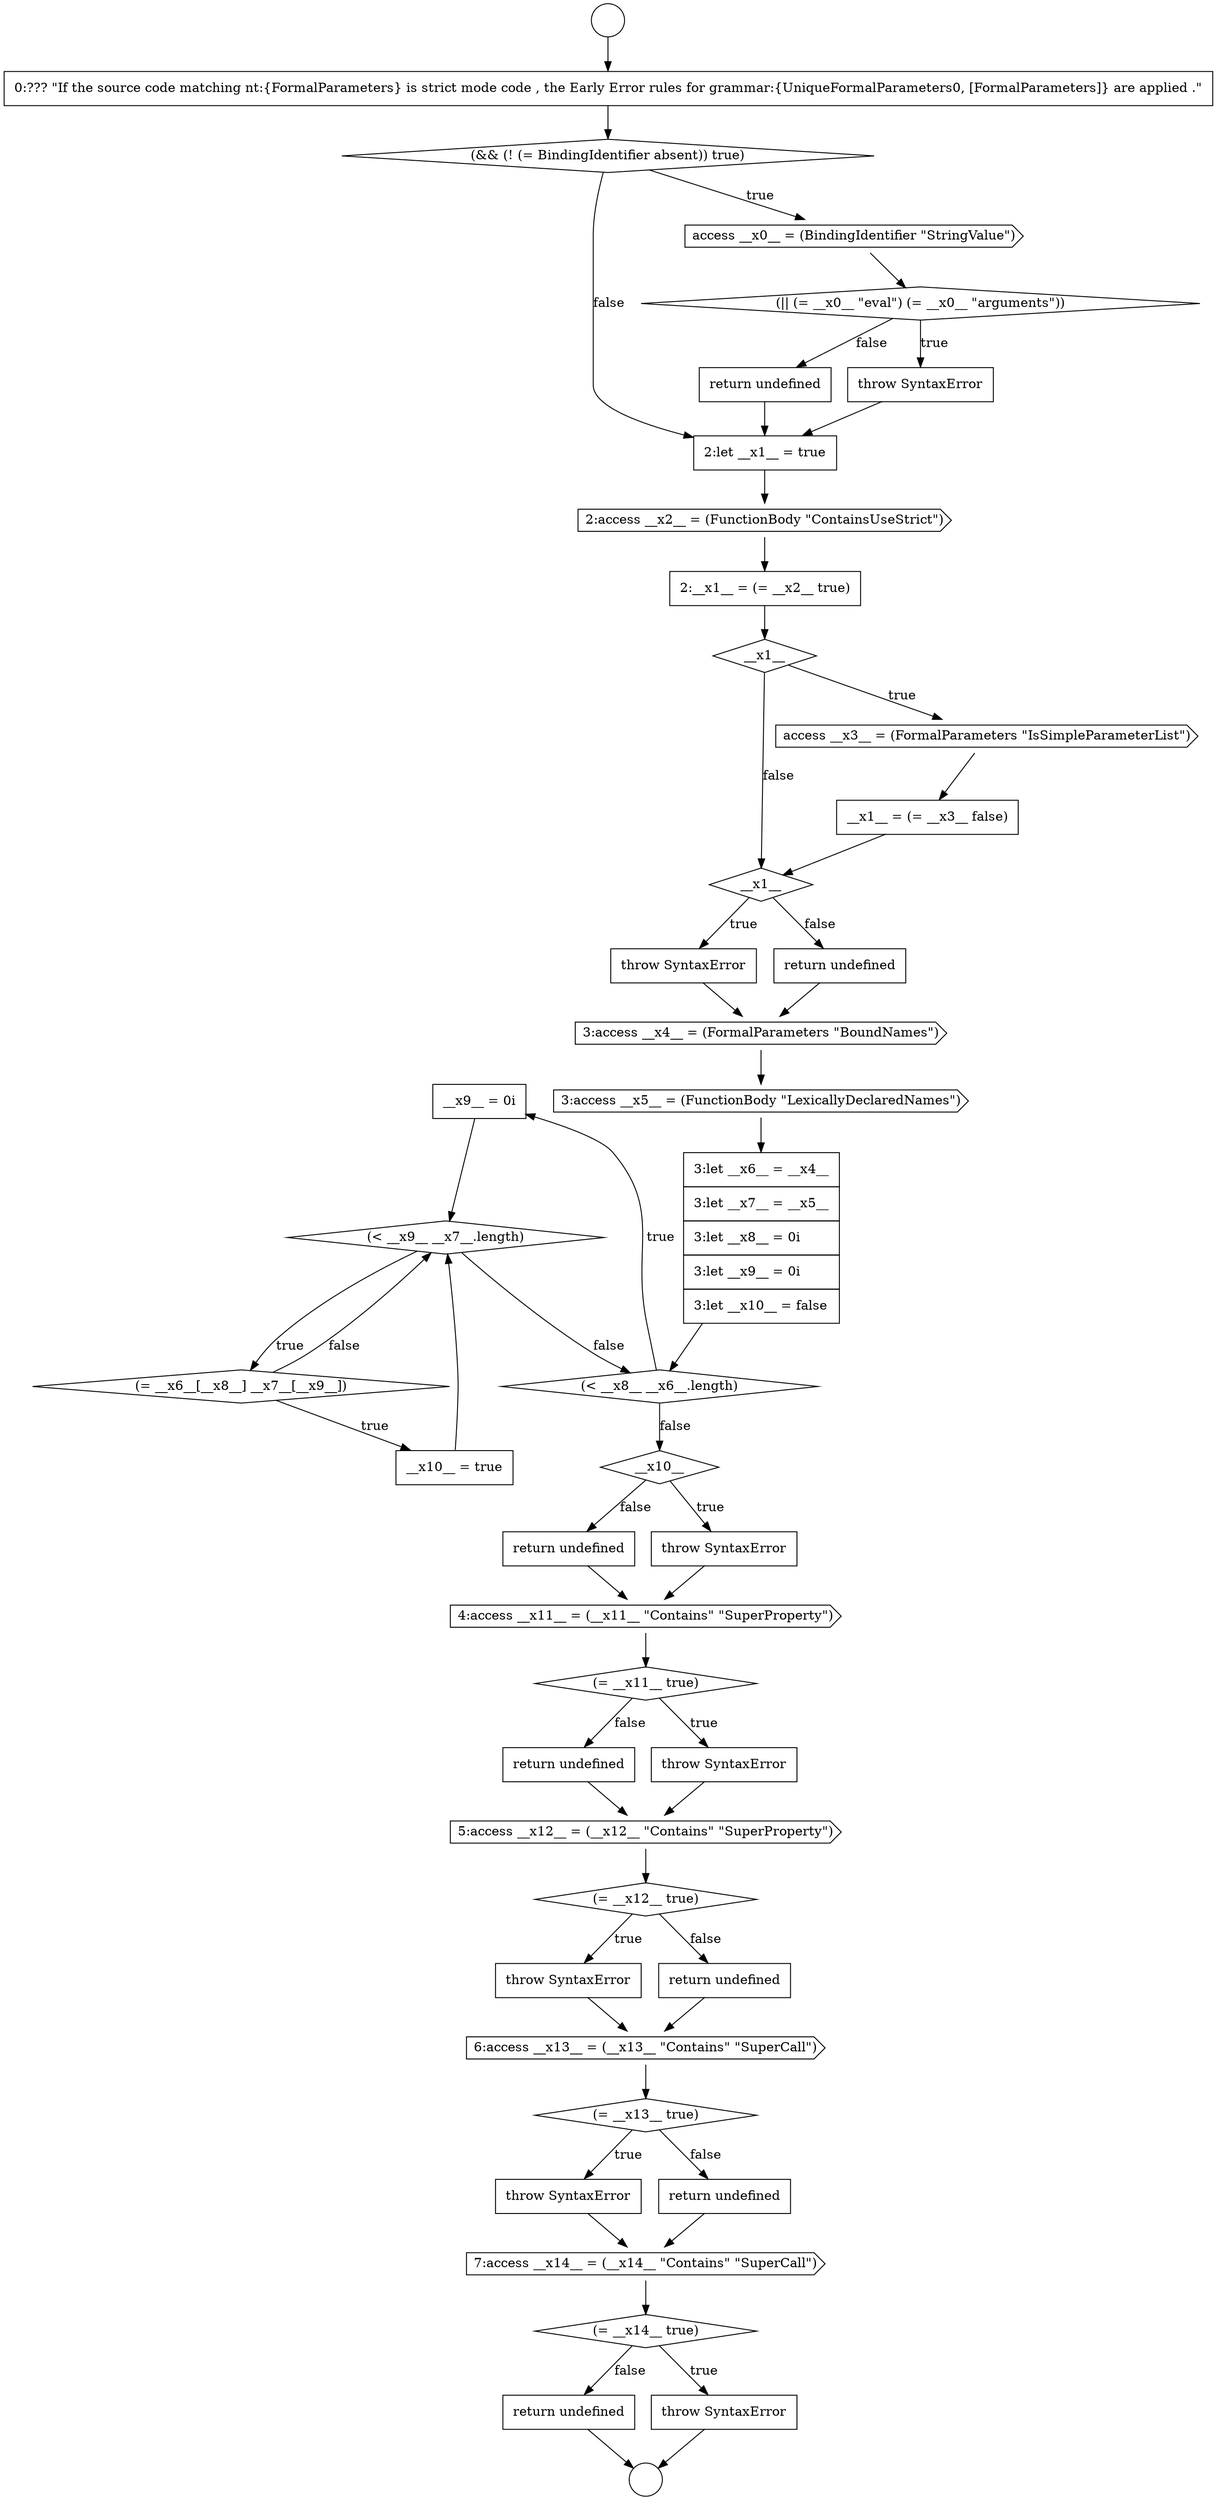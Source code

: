 digraph {
  node19462 [shape=none, margin=0, label=<<font color="black">
    <table border="0" cellborder="1" cellspacing="0" cellpadding="10">
      <tr><td align="left">__x9__ = 0i</td></tr>
    </table>
  </font>> color="black" fillcolor="white" style=filled]
  node19458 [shape=cds, label=<<font color="black">3:access __x4__ = (FormalParameters &quot;BoundNames&quot;)</font>> color="black" fillcolor="white" style=filled]
  node19446 [shape=diamond, label=<<font color="black">(|| (= __x0__ &quot;eval&quot;) (= __x0__ &quot;arguments&quot;))</font>> color="black" fillcolor="white" style=filled]
  node19444 [shape=diamond, label=<<font color="black">(&amp;&amp; (! (= BindingIdentifier absent)) true)</font>> color="black" fillcolor="white" style=filled]
  node19448 [shape=none, margin=0, label=<<font color="black">
    <table border="0" cellborder="1" cellspacing="0" cellpadding="10">
      <tr><td align="left">return undefined</td></tr>
    </table>
  </font>> color="black" fillcolor="white" style=filled]
  node19460 [shape=none, margin=0, label=<<font color="black">
    <table border="0" cellborder="1" cellspacing="0" cellpadding="10">
      <tr><td align="left">3:let __x6__ = __x4__</td></tr>
      <tr><td align="left">3:let __x7__ = __x5__</td></tr>
      <tr><td align="left">3:let __x8__ = 0i</td></tr>
      <tr><td align="left">3:let __x9__ = 0i</td></tr>
      <tr><td align="left">3:let __x10__ = false</td></tr>
    </table>
  </font>> color="black" fillcolor="white" style=filled]
  node19461 [shape=diamond, label=<<font color="black">(&lt; __x8__ __x6__.length)</font>> color="black" fillcolor="white" style=filled]
  node19442 [shape=circle label=" " color="black" fillcolor="white" style=filled]
  node19481 [shape=cds, label=<<font color="black">7:access __x14__ = (__x14__ &quot;Contains&quot; &quot;SuperCall&quot;)</font>> color="black" fillcolor="white" style=filled]
  node19464 [shape=diamond, label=<<font color="black">(= __x6__[__x8__] __x7__[__x9__])</font>> color="black" fillcolor="white" style=filled]
  node19451 [shape=none, margin=0, label=<<font color="black">
    <table border="0" cellborder="1" cellspacing="0" cellpadding="10">
      <tr><td align="left">2:__x1__ = (= __x2__ true)</td></tr>
    </table>
  </font>> color="black" fillcolor="white" style=filled]
  node19477 [shape=cds, label=<<font color="black">6:access __x13__ = (__x13__ &quot;Contains&quot; &quot;SuperCall&quot;)</font>> color="black" fillcolor="white" style=filled]
  node19468 [shape=none, margin=0, label=<<font color="black">
    <table border="0" cellborder="1" cellspacing="0" cellpadding="10">
      <tr><td align="left">return undefined</td></tr>
    </table>
  </font>> color="black" fillcolor="white" style=filled]
  node19455 [shape=diamond, label=<<font color="black">__x1__</font>> color="black" fillcolor="white" style=filled]
  node19443 [shape=none, margin=0, label=<<font color="black">
    <table border="0" cellborder="1" cellspacing="0" cellpadding="10">
      <tr><td align="left">0:??? &quot;If the source code matching nt:{FormalParameters} is strict mode code , the Early Error rules for grammar:{UniqueFormalParameters0, [FormalParameters]} are applied .&quot;</td></tr>
    </table>
  </font>> color="black" fillcolor="white" style=filled]
  node19473 [shape=cds, label=<<font color="black">5:access __x12__ = (__x12__ &quot;Contains&quot; &quot;SuperProperty&quot;)</font>> color="black" fillcolor="white" style=filled]
  node19472 [shape=none, margin=0, label=<<font color="black">
    <table border="0" cellborder="1" cellspacing="0" cellpadding="10">
      <tr><td align="left">return undefined</td></tr>
    </table>
  </font>> color="black" fillcolor="white" style=filled]
  node19454 [shape=none, margin=0, label=<<font color="black">
    <table border="0" cellborder="1" cellspacing="0" cellpadding="10">
      <tr><td align="left">__x1__ = (= __x3__ false)</td></tr>
    </table>
  </font>> color="black" fillcolor="white" style=filled]
  node19484 [shape=none, margin=0, label=<<font color="black">
    <table border="0" cellborder="1" cellspacing="0" cellpadding="10">
      <tr><td align="left">return undefined</td></tr>
    </table>
  </font>> color="black" fillcolor="white" style=filled]
  node19467 [shape=none, margin=0, label=<<font color="black">
    <table border="0" cellborder="1" cellspacing="0" cellpadding="10">
      <tr><td align="left">throw SyntaxError</td></tr>
    </table>
  </font>> color="black" fillcolor="white" style=filled]
  node19450 [shape=cds, label=<<font color="black">2:access __x2__ = (FunctionBody &quot;ContainsUseStrict&quot;)</font>> color="black" fillcolor="white" style=filled]
  node19478 [shape=diamond, label=<<font color="black">(= __x13__ true)</font>> color="black" fillcolor="white" style=filled]
  node19471 [shape=none, margin=0, label=<<font color="black">
    <table border="0" cellborder="1" cellspacing="0" cellpadding="10">
      <tr><td align="left">throw SyntaxError</td></tr>
    </table>
  </font>> color="black" fillcolor="white" style=filled]
  node19474 [shape=diamond, label=<<font color="black">(= __x12__ true)</font>> color="black" fillcolor="white" style=filled]
  node19459 [shape=cds, label=<<font color="black">3:access __x5__ = (FunctionBody &quot;LexicallyDeclaredNames&quot;)</font>> color="black" fillcolor="white" style=filled]
  node19447 [shape=none, margin=0, label=<<font color="black">
    <table border="0" cellborder="1" cellspacing="0" cellpadding="10">
      <tr><td align="left">throw SyntaxError</td></tr>
    </table>
  </font>> color="black" fillcolor="white" style=filled]
  node19479 [shape=none, margin=0, label=<<font color="black">
    <table border="0" cellborder="1" cellspacing="0" cellpadding="10">
      <tr><td align="left">throw SyntaxError</td></tr>
    </table>
  </font>> color="black" fillcolor="white" style=filled]
  node19466 [shape=diamond, label=<<font color="black">__x10__</font>> color="black" fillcolor="white" style=filled]
  node19453 [shape=cds, label=<<font color="black">access __x3__ = (FormalParameters &quot;IsSimpleParameterList&quot;)</font>> color="black" fillcolor="white" style=filled]
  node19449 [shape=none, margin=0, label=<<font color="black">
    <table border="0" cellborder="1" cellspacing="0" cellpadding="10">
      <tr><td align="left">2:let __x1__ = true</td></tr>
    </table>
  </font>> color="black" fillcolor="white" style=filled]
  node19483 [shape=none, margin=0, label=<<font color="black">
    <table border="0" cellborder="1" cellspacing="0" cellpadding="10">
      <tr><td align="left">throw SyntaxError</td></tr>
    </table>
  </font>> color="black" fillcolor="white" style=filled]
  node19441 [shape=circle label=" " color="black" fillcolor="white" style=filled]
  node19475 [shape=none, margin=0, label=<<font color="black">
    <table border="0" cellborder="1" cellspacing="0" cellpadding="10">
      <tr><td align="left">throw SyntaxError</td></tr>
    </table>
  </font>> color="black" fillcolor="white" style=filled]
  node19470 [shape=diamond, label=<<font color="black">(= __x11__ true)</font>> color="black" fillcolor="white" style=filled]
  node19465 [shape=none, margin=0, label=<<font color="black">
    <table border="0" cellborder="1" cellspacing="0" cellpadding="10">
      <tr><td align="left">__x10__ = true</td></tr>
    </table>
  </font>> color="black" fillcolor="white" style=filled]
  node19480 [shape=none, margin=0, label=<<font color="black">
    <table border="0" cellborder="1" cellspacing="0" cellpadding="10">
      <tr><td align="left">return undefined</td></tr>
    </table>
  </font>> color="black" fillcolor="white" style=filled]
  node19456 [shape=none, margin=0, label=<<font color="black">
    <table border="0" cellborder="1" cellspacing="0" cellpadding="10">
      <tr><td align="left">throw SyntaxError</td></tr>
    </table>
  </font>> color="black" fillcolor="white" style=filled]
  node19482 [shape=diamond, label=<<font color="black">(= __x14__ true)</font>> color="black" fillcolor="white" style=filled]
  node19463 [shape=diamond, label=<<font color="black">(&lt; __x9__ __x7__.length)</font>> color="black" fillcolor="white" style=filled]
  node19457 [shape=none, margin=0, label=<<font color="black">
    <table border="0" cellborder="1" cellspacing="0" cellpadding="10">
      <tr><td align="left">return undefined</td></tr>
    </table>
  </font>> color="black" fillcolor="white" style=filled]
  node19445 [shape=cds, label=<<font color="black">access __x0__ = (BindingIdentifier &quot;StringValue&quot;)</font>> color="black" fillcolor="white" style=filled]
  node19469 [shape=cds, label=<<font color="black">4:access __x11__ = (__x11__ &quot;Contains&quot; &quot;SuperProperty&quot;)</font>> color="black" fillcolor="white" style=filled]
  node19452 [shape=diamond, label=<<font color="black">__x1__</font>> color="black" fillcolor="white" style=filled]
  node19476 [shape=none, margin=0, label=<<font color="black">
    <table border="0" cellborder="1" cellspacing="0" cellpadding="10">
      <tr><td align="left">return undefined</td></tr>
    </table>
  </font>> color="black" fillcolor="white" style=filled]
  node19452 -> node19453 [label=<<font color="black">true</font>> color="black"]
  node19452 -> node19455 [label=<<font color="black">false</font>> color="black"]
  node19469 -> node19470 [ color="black"]
  node19445 -> node19446 [ color="black"]
  node19479 -> node19481 [ color="black"]
  node19444 -> node19445 [label=<<font color="black">true</font>> color="black"]
  node19444 -> node19449 [label=<<font color="black">false</font>> color="black"]
  node19482 -> node19483 [label=<<font color="black">true</font>> color="black"]
  node19482 -> node19484 [label=<<font color="black">false</font>> color="black"]
  node19441 -> node19443 [ color="black"]
  node19478 -> node19479 [label=<<font color="black">true</font>> color="black"]
  node19478 -> node19480 [label=<<font color="black">false</font>> color="black"]
  node19475 -> node19477 [ color="black"]
  node19484 -> node19442 [ color="black"]
  node19443 -> node19444 [ color="black"]
  node19481 -> node19482 [ color="black"]
  node19454 -> node19455 [ color="black"]
  node19474 -> node19475 [label=<<font color="black">true</font>> color="black"]
  node19474 -> node19476 [label=<<font color="black">false</font>> color="black"]
  node19457 -> node19458 [ color="black"]
  node19480 -> node19481 [ color="black"]
  node19462 -> node19463 [ color="black"]
  node19450 -> node19451 [ color="black"]
  node19459 -> node19460 [ color="black"]
  node19465 -> node19463 [ color="black"]
  node19473 -> node19474 [ color="black"]
  node19466 -> node19467 [label=<<font color="black">true</font>> color="black"]
  node19466 -> node19468 [label=<<font color="black">false</font>> color="black"]
  node19448 -> node19449 [ color="black"]
  node19464 -> node19465 [label=<<font color="black">true</font>> color="black"]
  node19464 -> node19463 [label=<<font color="black">false</font>> color="black"]
  node19458 -> node19459 [ color="black"]
  node19463 -> node19464 [label=<<font color="black">true</font>> color="black"]
  node19463 -> node19461 [label=<<font color="black">false</font>> color="black"]
  node19476 -> node19477 [ color="black"]
  node19471 -> node19473 [ color="black"]
  node19472 -> node19473 [ color="black"]
  node19461 -> node19462 [label=<<font color="black">true</font>> color="black"]
  node19461 -> node19466 [label=<<font color="black">false</font>> color="black"]
  node19470 -> node19471 [label=<<font color="black">true</font>> color="black"]
  node19470 -> node19472 [label=<<font color="black">false</font>> color="black"]
  node19453 -> node19454 [ color="black"]
  node19456 -> node19458 [ color="black"]
  node19483 -> node19442 [ color="black"]
  node19447 -> node19449 [ color="black"]
  node19449 -> node19450 [ color="black"]
  node19467 -> node19469 [ color="black"]
  node19477 -> node19478 [ color="black"]
  node19468 -> node19469 [ color="black"]
  node19451 -> node19452 [ color="black"]
  node19460 -> node19461 [ color="black"]
  node19455 -> node19456 [label=<<font color="black">true</font>> color="black"]
  node19455 -> node19457 [label=<<font color="black">false</font>> color="black"]
  node19446 -> node19447 [label=<<font color="black">true</font>> color="black"]
  node19446 -> node19448 [label=<<font color="black">false</font>> color="black"]
}

